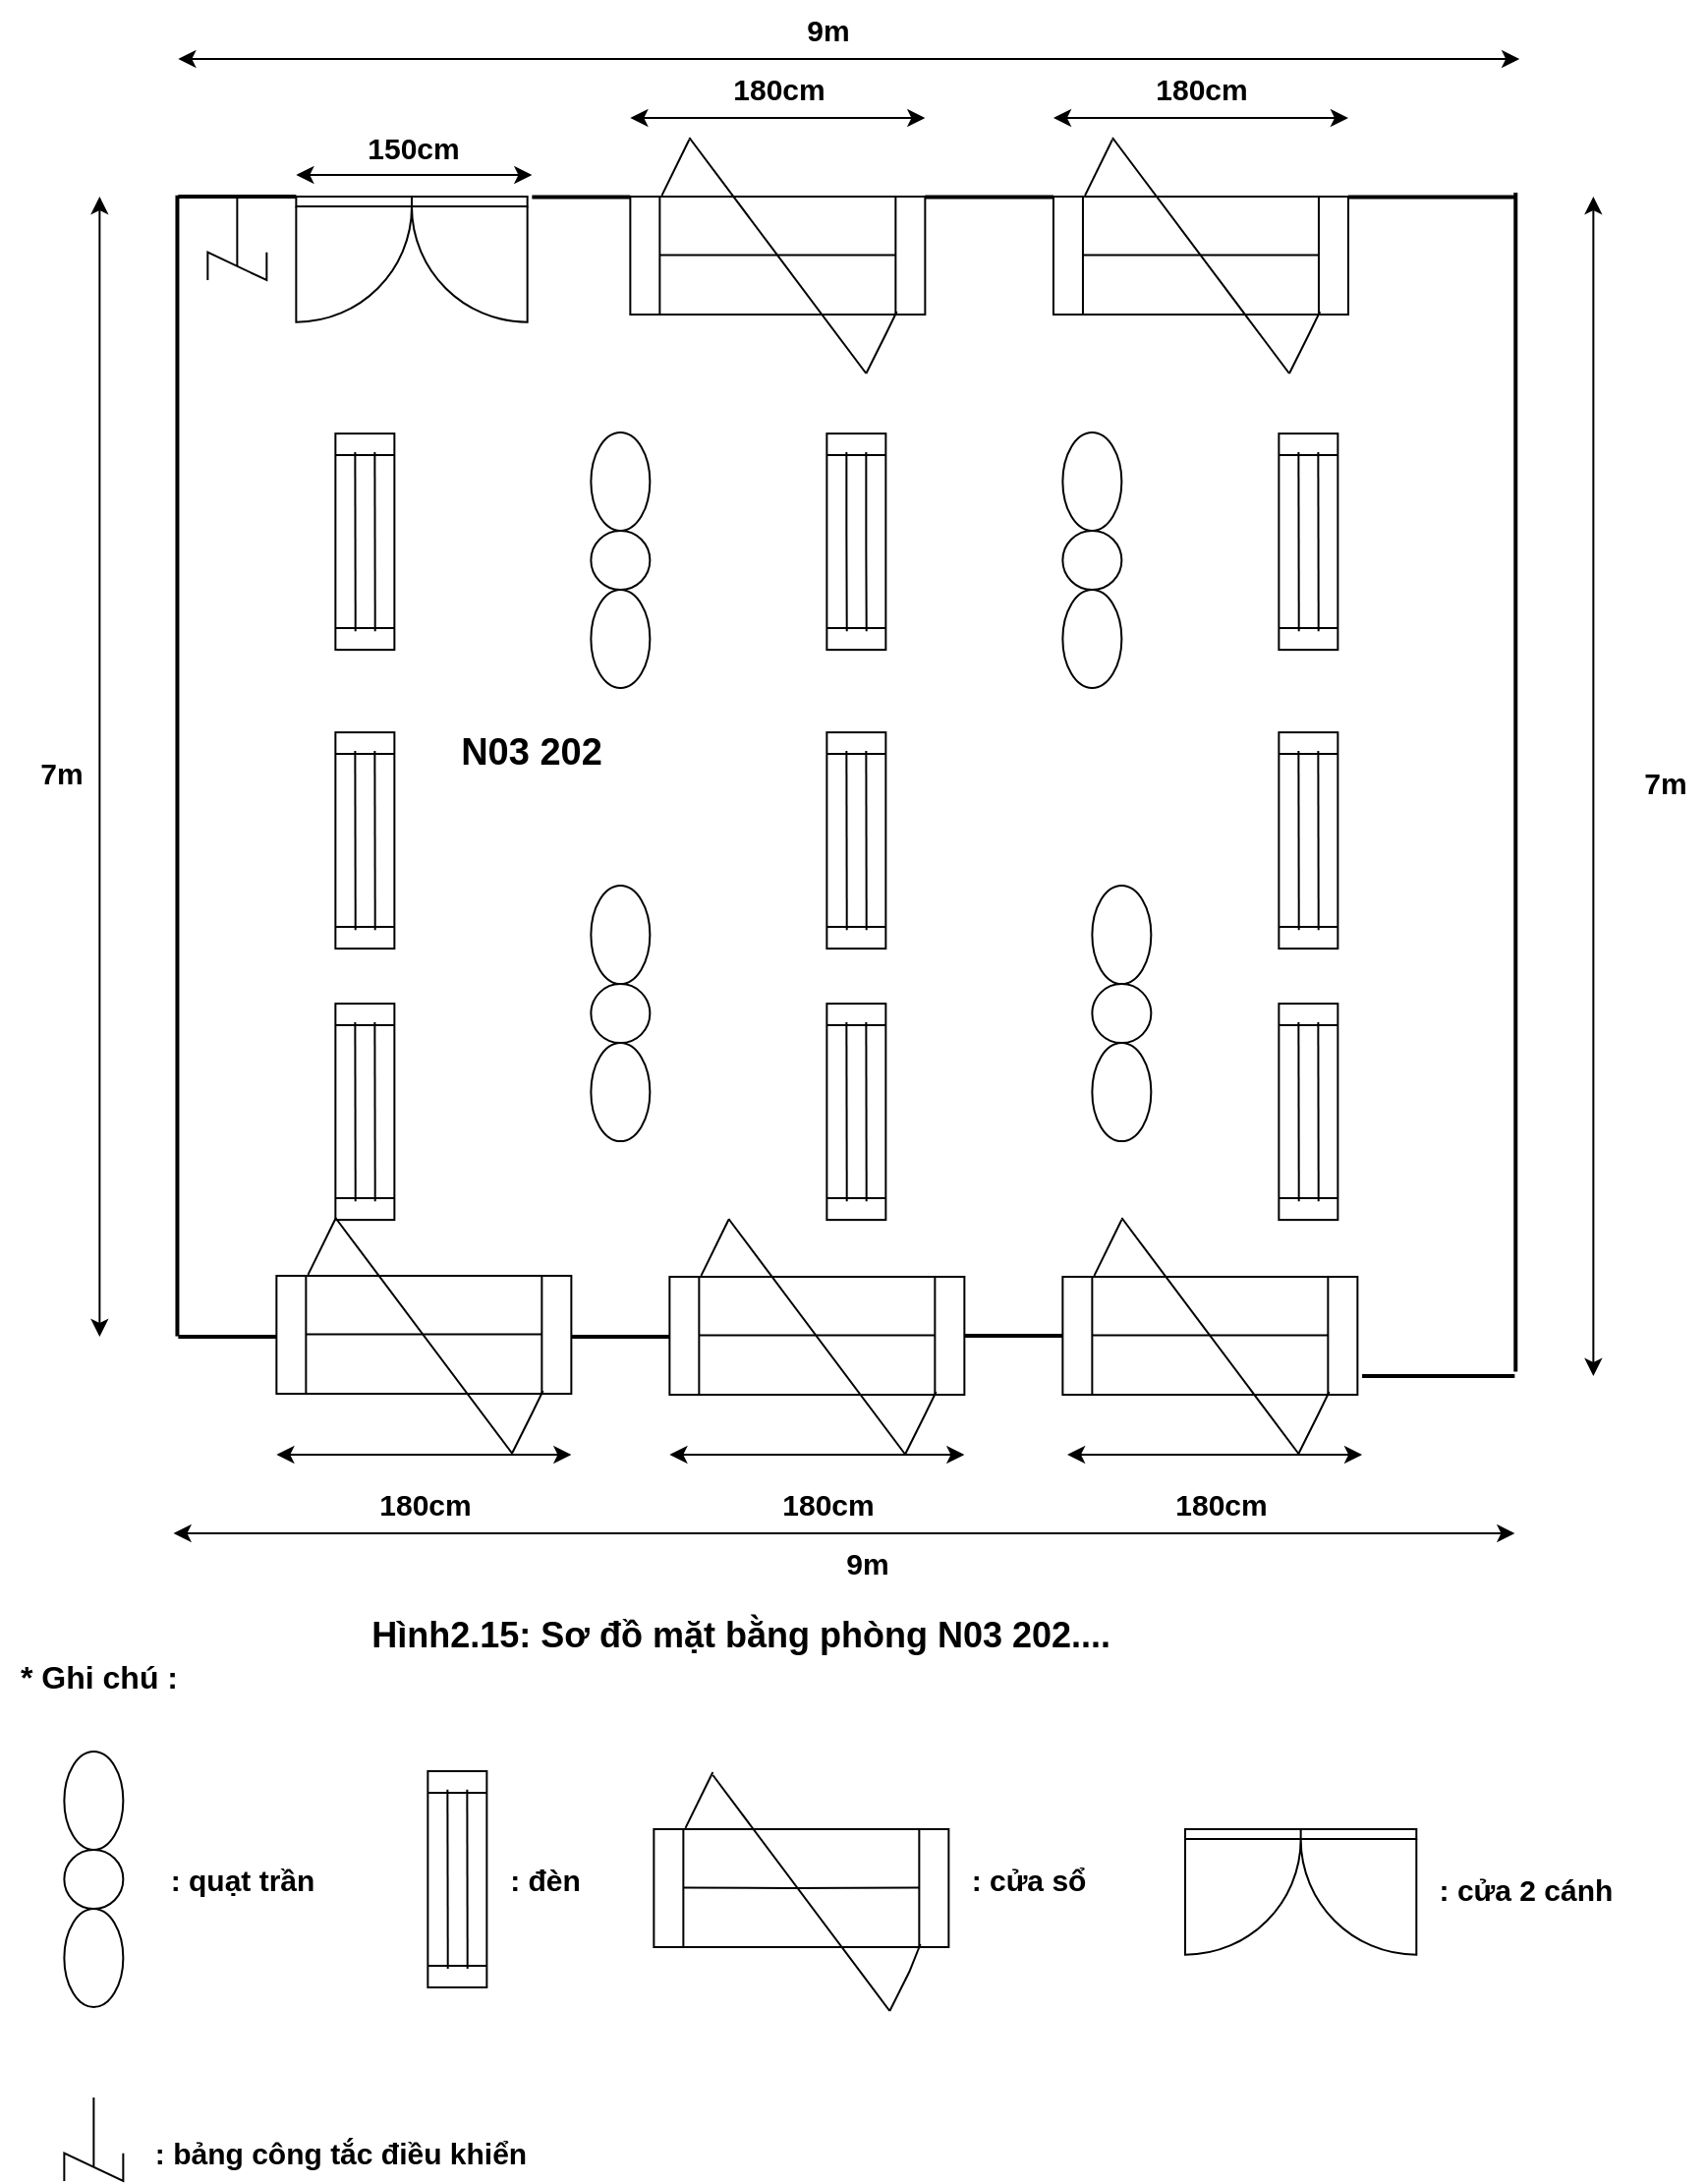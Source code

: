 <mxfile version="26.1.1" pages="2">
  <diagram name="Trang-1" id="iNuTgDqB5YGGc_dW255r">
    <mxGraphModel dx="1182" dy="624" grid="1" gridSize="11" guides="1" tooltips="1" connect="1" arrows="1" fold="1" page="1" pageScale="1" pageWidth="1654" pageHeight="1169" math="0" shadow="0">
      <root>
        <mxCell id="0" />
        <mxCell id="1" parent="0" />
        <mxCell id="Lc2VKI5pzuuBeO4M9qtB-26" value="" style="shape=process;whiteSpace=wrap;html=1;backgroundOutline=1;fillColor=none;verticalAlign=top;align=right;rotation=90;" parent="1" vertex="1">
          <mxGeometry x="143.68" y="293.56" width="110" height="30" as="geometry" />
        </mxCell>
        <mxCell id="Lc2VKI5pzuuBeO4M9qtB-30" value="" style="verticalLabelPosition=bottom;html=1;verticalAlign=top;align=center;shape=mxgraph.floorplan.doorDouble;aspect=fixed;" parent="1" vertex="1">
          <mxGeometry x="163.68" y="133" width="117.65" height="62.5" as="geometry" />
        </mxCell>
        <mxCell id="Lc2VKI5pzuuBeO4M9qtB-32" value="" style="line;strokeWidth=2;html=1;" parent="1" vertex="1">
          <mxGeometry x="283.68" y="123.25" width="50" height="20" as="geometry" />
        </mxCell>
        <mxCell id="Lc2VKI5pzuuBeO4M9qtB-33" value="" style="line;strokeWidth=2;html=1;" parent="1" vertex="1">
          <mxGeometry x="483.68" y="123.25" width="65.3" height="20" as="geometry" />
        </mxCell>
        <mxCell id="Lc2VKI5pzuuBeO4M9qtB-36" value="" style="line;strokeWidth=2;html=1;" parent="1" vertex="1">
          <mxGeometry x="698.98" y="123.25" width="84.7" height="20" as="geometry" />
        </mxCell>
        <mxCell id="Lc2VKI5pzuuBeO4M9qtB-44" value="" style="line;strokeWidth=2;html=1;rotation=90;" parent="1" vertex="1">
          <mxGeometry x="484.25" y="420.86" width="599.77" height="20" as="geometry" />
        </mxCell>
        <mxCell id="Lc2VKI5pzuuBeO4M9qtB-48" value="" style="ellipse;whiteSpace=wrap;html=1;aspect=fixed;fillColor=none;labelBackgroundColor=none;" parent="1" vertex="1">
          <mxGeometry x="313.68" y="303" width="30" height="30" as="geometry" />
        </mxCell>
        <mxCell id="Lc2VKI5pzuuBeO4M9qtB-50" value="" style="ellipse;whiteSpace=wrap;html=1;fillColor=none;labelBackgroundColor=none;" parent="1" vertex="1">
          <mxGeometry x="313.68" y="333" width="30" height="50" as="geometry" />
        </mxCell>
        <mxCell id="Lc2VKI5pzuuBeO4M9qtB-60" value="" style="endArrow=none;html=1;rounded=0;" parent="1" edge="1">
          <mxGeometry width="50" height="50" relative="1" as="geometry">
            <mxPoint x="193.68" y="263" as="sourcePoint" />
            <mxPoint x="193.86" y="354.13" as="targetPoint" />
          </mxGeometry>
        </mxCell>
        <mxCell id="Lc2VKI5pzuuBeO4M9qtB-67" value="" style="ellipse;whiteSpace=wrap;html=1;fillColor=none;labelBackgroundColor=none;" parent="1" vertex="1">
          <mxGeometry x="313.68" y="253" width="30" height="50" as="geometry" />
        </mxCell>
        <mxCell id="Lc2VKI5pzuuBeO4M9qtB-69" value="" style="line;strokeWidth=2;html=1;" parent="1" vertex="1">
          <mxGeometry x="103.68" y="123" width="60" height="20" as="geometry" />
        </mxCell>
        <mxCell id="Lc2VKI5pzuuBeO4M9qtB-71" value="" style="line;strokeWidth=2;html=1;rotation=90;" parent="1" vertex="1">
          <mxGeometry x="-187" y="412.55" width="580.45" height="20" as="geometry" />
        </mxCell>
        <mxCell id="Lc2VKI5pzuuBeO4M9qtB-74" value="" style="endArrow=none;html=1;rounded=0;" parent="1" edge="1">
          <mxGeometry width="50" height="50" relative="1" as="geometry">
            <mxPoint x="203.68" y="263" as="sourcePoint" />
            <mxPoint x="203.86" y="354.13" as="targetPoint" />
          </mxGeometry>
        </mxCell>
        <mxCell id="Lc2VKI5pzuuBeO4M9qtB-76" value="" style="shape=process;whiteSpace=wrap;html=1;backgroundOutline=1;fillColor=none;verticalAlign=top;align=right;rotation=90;" parent="1" vertex="1">
          <mxGeometry x="143.68" y="445.56" width="110" height="30" as="geometry" />
        </mxCell>
        <mxCell id="Lc2VKI5pzuuBeO4M9qtB-77" value="" style="endArrow=none;html=1;rounded=0;" parent="1" edge="1">
          <mxGeometry width="50" height="50" relative="1" as="geometry">
            <mxPoint x="193.68" y="415" as="sourcePoint" />
            <mxPoint x="193.86" y="506.13" as="targetPoint" />
          </mxGeometry>
        </mxCell>
        <mxCell id="Lc2VKI5pzuuBeO4M9qtB-78" value="" style="endArrow=none;html=1;rounded=0;" parent="1" edge="1">
          <mxGeometry width="50" height="50" relative="1" as="geometry">
            <mxPoint x="203.68" y="415" as="sourcePoint" />
            <mxPoint x="203.86" y="506.13" as="targetPoint" />
          </mxGeometry>
        </mxCell>
        <mxCell id="Lc2VKI5pzuuBeO4M9qtB-79" value="" style="shape=process;whiteSpace=wrap;html=1;backgroundOutline=1;fillColor=none;verticalAlign=top;align=right;rotation=90;" parent="1" vertex="1">
          <mxGeometry x="143.68" y="583.56" width="110" height="30" as="geometry" />
        </mxCell>
        <mxCell id="Lc2VKI5pzuuBeO4M9qtB-80" value="" style="endArrow=none;html=1;rounded=0;" parent="1" edge="1">
          <mxGeometry width="50" height="50" relative="1" as="geometry">
            <mxPoint x="193.68" y="553" as="sourcePoint" />
            <mxPoint x="193.86" y="644.13" as="targetPoint" />
          </mxGeometry>
        </mxCell>
        <mxCell id="Lc2VKI5pzuuBeO4M9qtB-81" value="" style="endArrow=none;html=1;rounded=0;" parent="1" edge="1">
          <mxGeometry width="50" height="50" relative="1" as="geometry">
            <mxPoint x="203.68" y="553" as="sourcePoint" />
            <mxPoint x="203.86" y="644.13" as="targetPoint" />
          </mxGeometry>
        </mxCell>
        <mxCell id="Lc2VKI5pzuuBeO4M9qtB-91" value="" style="shape=process;whiteSpace=wrap;html=1;backgroundOutline=1;fillColor=none;verticalAlign=top;align=right;rotation=90;" parent="1" vertex="1">
          <mxGeometry x="393.68" y="293.56" width="110" height="30" as="geometry" />
        </mxCell>
        <mxCell id="Lc2VKI5pzuuBeO4M9qtB-92" value="" style="endArrow=none;html=1;rounded=0;" parent="1" edge="1">
          <mxGeometry width="50" height="50" relative="1" as="geometry">
            <mxPoint x="443.68" y="263" as="sourcePoint" />
            <mxPoint x="443.86" y="354.13" as="targetPoint" />
            <Array as="points">
              <mxPoint x="443.68" y="303" />
            </Array>
          </mxGeometry>
        </mxCell>
        <mxCell id="Lc2VKI5pzuuBeO4M9qtB-93" value="" style="endArrow=none;html=1;rounded=0;" parent="1" edge="1">
          <mxGeometry width="50" height="50" relative="1" as="geometry">
            <mxPoint x="453.68" y="263" as="sourcePoint" />
            <mxPoint x="453.86" y="354.13" as="targetPoint" />
            <Array as="points">
              <mxPoint x="453.68" y="313" />
            </Array>
          </mxGeometry>
        </mxCell>
        <mxCell id="Lc2VKI5pzuuBeO4M9qtB-94" value="" style="shape=process;whiteSpace=wrap;html=1;backgroundOutline=1;fillColor=none;verticalAlign=top;align=right;rotation=90;" parent="1" vertex="1">
          <mxGeometry x="393.68" y="445.56" width="110" height="30" as="geometry" />
        </mxCell>
        <mxCell id="Lc2VKI5pzuuBeO4M9qtB-95" value="" style="endArrow=none;html=1;rounded=0;" parent="1" edge="1">
          <mxGeometry width="50" height="50" relative="1" as="geometry">
            <mxPoint x="443.68" y="415" as="sourcePoint" />
            <mxPoint x="443.86" y="506.13" as="targetPoint" />
          </mxGeometry>
        </mxCell>
        <mxCell id="Lc2VKI5pzuuBeO4M9qtB-96" value="" style="endArrow=none;html=1;rounded=0;" parent="1" edge="1">
          <mxGeometry width="50" height="50" relative="1" as="geometry">
            <mxPoint x="453.68" y="415" as="sourcePoint" />
            <mxPoint x="453.86" y="506.13" as="targetPoint" />
          </mxGeometry>
        </mxCell>
        <mxCell id="Lc2VKI5pzuuBeO4M9qtB-97" value="" style="shape=process;whiteSpace=wrap;html=1;backgroundOutline=1;fillColor=none;verticalAlign=top;align=right;rotation=90;" parent="1" vertex="1">
          <mxGeometry x="393.68" y="583.56" width="110" height="30" as="geometry" />
        </mxCell>
        <mxCell id="Lc2VKI5pzuuBeO4M9qtB-98" value="" style="endArrow=none;html=1;rounded=0;" parent="1" edge="1">
          <mxGeometry width="50" height="50" relative="1" as="geometry">
            <mxPoint x="443.68" y="553" as="sourcePoint" />
            <mxPoint x="443.86" y="644.13" as="targetPoint" />
          </mxGeometry>
        </mxCell>
        <mxCell id="Lc2VKI5pzuuBeO4M9qtB-99" value="" style="endArrow=none;html=1;rounded=0;" parent="1" edge="1">
          <mxGeometry width="50" height="50" relative="1" as="geometry">
            <mxPoint x="453.68" y="553" as="sourcePoint" />
            <mxPoint x="453.86" y="644.13" as="targetPoint" />
          </mxGeometry>
        </mxCell>
        <mxCell id="Lc2VKI5pzuuBeO4M9qtB-100" value="" style="shape=process;whiteSpace=wrap;html=1;backgroundOutline=1;fillColor=none;verticalAlign=top;align=right;rotation=90;" parent="1" vertex="1">
          <mxGeometry x="623.68" y="293.56" width="110" height="30" as="geometry" />
        </mxCell>
        <mxCell id="Lc2VKI5pzuuBeO4M9qtB-101" value="" style="endArrow=none;html=1;rounded=0;" parent="1" edge="1">
          <mxGeometry width="50" height="50" relative="1" as="geometry">
            <mxPoint x="673.68" y="263" as="sourcePoint" />
            <mxPoint x="673.86" y="354.13" as="targetPoint" />
          </mxGeometry>
        </mxCell>
        <mxCell id="Lc2VKI5pzuuBeO4M9qtB-102" value="" style="endArrow=none;html=1;rounded=0;" parent="1" edge="1">
          <mxGeometry width="50" height="50" relative="1" as="geometry">
            <mxPoint x="683.68" y="263" as="sourcePoint" />
            <mxPoint x="683.86" y="354.13" as="targetPoint" />
          </mxGeometry>
        </mxCell>
        <mxCell id="Lc2VKI5pzuuBeO4M9qtB-103" value="" style="shape=process;whiteSpace=wrap;html=1;backgroundOutline=1;fillColor=none;verticalAlign=top;align=right;rotation=90;" parent="1" vertex="1">
          <mxGeometry x="623.68" y="445.56" width="110" height="30" as="geometry" />
        </mxCell>
        <mxCell id="Lc2VKI5pzuuBeO4M9qtB-104" value="" style="endArrow=none;html=1;rounded=0;" parent="1" edge="1">
          <mxGeometry width="50" height="50" relative="1" as="geometry">
            <mxPoint x="673.68" y="415" as="sourcePoint" />
            <mxPoint x="673.86" y="506.13" as="targetPoint" />
          </mxGeometry>
        </mxCell>
        <mxCell id="Lc2VKI5pzuuBeO4M9qtB-105" value="" style="endArrow=none;html=1;rounded=0;" parent="1" edge="1">
          <mxGeometry width="50" height="50" relative="1" as="geometry">
            <mxPoint x="683.68" y="415" as="sourcePoint" />
            <mxPoint x="683.86" y="506.13" as="targetPoint" />
          </mxGeometry>
        </mxCell>
        <mxCell id="Lc2VKI5pzuuBeO4M9qtB-106" value="" style="shape=process;whiteSpace=wrap;html=1;backgroundOutline=1;fillColor=none;verticalAlign=top;align=right;rotation=90;" parent="1" vertex="1">
          <mxGeometry x="623.68" y="583.56" width="110" height="30" as="geometry" />
        </mxCell>
        <mxCell id="Lc2VKI5pzuuBeO4M9qtB-107" value="" style="endArrow=none;html=1;rounded=0;" parent="1" edge="1">
          <mxGeometry width="50" height="50" relative="1" as="geometry">
            <mxPoint x="673.68" y="553" as="sourcePoint" />
            <mxPoint x="673.86" y="644.13" as="targetPoint" />
          </mxGeometry>
        </mxCell>
        <mxCell id="Lc2VKI5pzuuBeO4M9qtB-108" value="" style="endArrow=none;html=1;rounded=0;" parent="1" edge="1">
          <mxGeometry width="50" height="50" relative="1" as="geometry">
            <mxPoint x="683.68" y="553" as="sourcePoint" />
            <mxPoint x="683.86" y="644.13" as="targetPoint" />
          </mxGeometry>
        </mxCell>
        <mxCell id="Lc2VKI5pzuuBeO4M9qtB-109" value="" style="ellipse;whiteSpace=wrap;html=1;aspect=fixed;fillColor=none;labelBackgroundColor=none;" parent="1" vertex="1">
          <mxGeometry x="313.68" y="533.56" width="30" height="30" as="geometry" />
        </mxCell>
        <mxCell id="Lc2VKI5pzuuBeO4M9qtB-110" value="" style="ellipse;whiteSpace=wrap;html=1;fillColor=none;labelBackgroundColor=none;" parent="1" vertex="1">
          <mxGeometry x="313.68" y="563.56" width="30" height="50" as="geometry" />
        </mxCell>
        <mxCell id="Lc2VKI5pzuuBeO4M9qtB-111" value="" style="ellipse;whiteSpace=wrap;html=1;fillColor=none;labelBackgroundColor=none;" parent="1" vertex="1">
          <mxGeometry x="313.68" y="483.56" width="30" height="50" as="geometry" />
        </mxCell>
        <mxCell id="Lc2VKI5pzuuBeO4M9qtB-112" value="" style="ellipse;whiteSpace=wrap;html=1;aspect=fixed;fillColor=none;labelBackgroundColor=none;" parent="1" vertex="1">
          <mxGeometry x="553.68" y="303" width="30" height="30" as="geometry" />
        </mxCell>
        <mxCell id="Lc2VKI5pzuuBeO4M9qtB-113" value="" style="ellipse;whiteSpace=wrap;html=1;fillColor=none;labelBackgroundColor=none;" parent="1" vertex="1">
          <mxGeometry x="553.68" y="333" width="30" height="50" as="geometry" />
        </mxCell>
        <mxCell id="Lc2VKI5pzuuBeO4M9qtB-114" value="" style="ellipse;whiteSpace=wrap;html=1;fillColor=none;labelBackgroundColor=none;" parent="1" vertex="1">
          <mxGeometry x="553.68" y="253" width="30" height="50" as="geometry" />
        </mxCell>
        <mxCell id="Lc2VKI5pzuuBeO4M9qtB-115" value="" style="ellipse;whiteSpace=wrap;html=1;aspect=fixed;fillColor=none;labelBackgroundColor=none;" parent="1" vertex="1">
          <mxGeometry x="568.68" y="533.56" width="30" height="30" as="geometry" />
        </mxCell>
        <mxCell id="Lc2VKI5pzuuBeO4M9qtB-116" value="" style="ellipse;whiteSpace=wrap;html=1;fillColor=none;labelBackgroundColor=none;" parent="1" vertex="1">
          <mxGeometry x="568.68" y="563.56" width="30" height="50" as="geometry" />
        </mxCell>
        <mxCell id="Lc2VKI5pzuuBeO4M9qtB-117" value="" style="ellipse;whiteSpace=wrap;html=1;fillColor=none;labelBackgroundColor=none;" parent="1" vertex="1">
          <mxGeometry x="568.68" y="483.56" width="30" height="50" as="geometry" />
        </mxCell>
        <mxCell id="Lc2VKI5pzuuBeO4M9qtB-121" value="" style="line;strokeWidth=2;html=1;" parent="1" vertex="1">
          <mxGeometry x="706.03" y="723" width="77.65" height="20" as="geometry" />
        </mxCell>
        <mxCell id="Lc2VKI5pzuuBeO4M9qtB-125" value="" style="shape=mxgraph.pid.agitators.agitator,_stirrer;html=1;pointerEvents=1;align=center;verticalLabelPosition=bottom;verticalAlign=top;dashed=0;rotation=0;" parent="1" vertex="1">
          <mxGeometry x="118.68" y="133" width="30" height="42.5" as="geometry" />
        </mxCell>
        <mxCell id="q1vCyBdFo2SXuo92vj-O-9" value="" style="shape=process;whiteSpace=wrap;html=1;backgroundOutline=1;fillColor=none;" vertex="1" parent="1">
          <mxGeometry x="333.68" y="133" width="150" height="60" as="geometry" />
        </mxCell>
        <mxCell id="q1vCyBdFo2SXuo92vj-O-10" value="" style="endArrow=none;html=1;rounded=0;" edge="1" parent="1">
          <mxGeometry width="50" height="50" relative="1" as="geometry">
            <mxPoint x="468.68" y="162.71" as="sourcePoint" />
            <mxPoint x="348.68" y="162.71" as="targetPoint" />
          </mxGeometry>
        </mxCell>
        <mxCell id="q1vCyBdFo2SXuo92vj-O-11" value="" style="endArrow=none;html=1;rounded=0;entryX=0.904;entryY=0.975;entryDx=0;entryDy=0;entryPerimeter=0;" edge="1" parent="1" target="q1vCyBdFo2SXuo92vj-O-9">
          <mxGeometry width="50" height="50" relative="1" as="geometry">
            <mxPoint x="453.68" y="223" as="sourcePoint" />
            <mxPoint x="473.68" y="213" as="targetPoint" />
            <Array as="points">
              <mxPoint x="463.68" y="203" />
            </Array>
          </mxGeometry>
        </mxCell>
        <mxCell id="q1vCyBdFo2SXuo92vj-O-12" value="" style="endArrow=none;html=1;rounded=0;exitX=0.107;exitY=-0.009;exitDx=0;exitDy=0;exitPerimeter=0;" edge="1" parent="1" source="q1vCyBdFo2SXuo92vj-O-9">
          <mxGeometry width="50" height="50" relative="1" as="geometry">
            <mxPoint x="353.68" y="124" as="sourcePoint" />
            <mxPoint x="363.68" y="104" as="targetPoint" />
            <Array as="points">
              <mxPoint x="363.68" y="104" />
            </Array>
          </mxGeometry>
        </mxCell>
        <mxCell id="q1vCyBdFo2SXuo92vj-O-13" value="" style="endArrow=none;html=1;rounded=0;" edge="1" parent="1">
          <mxGeometry width="50" height="50" relative="1" as="geometry">
            <mxPoint x="363.68" y="103" as="sourcePoint" />
            <mxPoint x="453.68" y="223" as="targetPoint" />
          </mxGeometry>
        </mxCell>
        <mxCell id="q1vCyBdFo2SXuo92vj-O-14" value="" style="shape=process;whiteSpace=wrap;html=1;backgroundOutline=1;fillColor=none;" vertex="1" parent="1">
          <mxGeometry x="548.98" y="133" width="150" height="60" as="geometry" />
        </mxCell>
        <mxCell id="q1vCyBdFo2SXuo92vj-O-15" value="" style="endArrow=none;html=1;rounded=0;" edge="1" parent="1">
          <mxGeometry width="50" height="50" relative="1" as="geometry">
            <mxPoint x="683.98" y="162.71" as="sourcePoint" />
            <mxPoint x="563.98" y="162.71" as="targetPoint" />
          </mxGeometry>
        </mxCell>
        <mxCell id="q1vCyBdFo2SXuo92vj-O-16" value="" style="endArrow=none;html=1;rounded=0;entryX=0.904;entryY=0.975;entryDx=0;entryDy=0;entryPerimeter=0;" edge="1" parent="1" target="q1vCyBdFo2SXuo92vj-O-14">
          <mxGeometry width="50" height="50" relative="1" as="geometry">
            <mxPoint x="668.98" y="223" as="sourcePoint" />
            <mxPoint x="688.98" y="213" as="targetPoint" />
            <Array as="points">
              <mxPoint x="678.98" y="203" />
            </Array>
          </mxGeometry>
        </mxCell>
        <mxCell id="q1vCyBdFo2SXuo92vj-O-17" value="" style="endArrow=none;html=1;rounded=0;exitX=0.107;exitY=-0.009;exitDx=0;exitDy=0;exitPerimeter=0;" edge="1" parent="1" source="q1vCyBdFo2SXuo92vj-O-14">
          <mxGeometry width="50" height="50" relative="1" as="geometry">
            <mxPoint x="568.98" y="124" as="sourcePoint" />
            <mxPoint x="578.98" y="104" as="targetPoint" />
            <Array as="points">
              <mxPoint x="578.98" y="104" />
            </Array>
          </mxGeometry>
        </mxCell>
        <mxCell id="q1vCyBdFo2SXuo92vj-O-18" value="" style="endArrow=none;html=1;rounded=0;" edge="1" parent="1">
          <mxGeometry width="50" height="50" relative="1" as="geometry">
            <mxPoint x="578.98" y="103" as="sourcePoint" />
            <mxPoint x="668.98" y="223" as="targetPoint" />
          </mxGeometry>
        </mxCell>
        <mxCell id="q1vCyBdFo2SXuo92vj-O-19" value="" style="shape=process;whiteSpace=wrap;html=1;backgroundOutline=1;fillColor=none;" vertex="1" parent="1">
          <mxGeometry x="553.68" y="682.5" width="150" height="60" as="geometry" />
        </mxCell>
        <mxCell id="q1vCyBdFo2SXuo92vj-O-20" value="" style="endArrow=none;html=1;rounded=0;" edge="1" parent="1">
          <mxGeometry width="50" height="50" relative="1" as="geometry">
            <mxPoint x="688.68" y="712.21" as="sourcePoint" />
            <mxPoint x="568.68" y="712.21" as="targetPoint" />
          </mxGeometry>
        </mxCell>
        <mxCell id="q1vCyBdFo2SXuo92vj-O-21" value="" style="endArrow=none;html=1;rounded=0;entryX=0.904;entryY=0.975;entryDx=0;entryDy=0;entryPerimeter=0;" edge="1" parent="1" target="q1vCyBdFo2SXuo92vj-O-19">
          <mxGeometry width="50" height="50" relative="1" as="geometry">
            <mxPoint x="673.68" y="772.5" as="sourcePoint" />
            <mxPoint x="693.68" y="762.5" as="targetPoint" />
            <Array as="points">
              <mxPoint x="683.68" y="752.5" />
            </Array>
          </mxGeometry>
        </mxCell>
        <mxCell id="q1vCyBdFo2SXuo92vj-O-22" value="" style="endArrow=none;html=1;rounded=0;exitX=0.107;exitY=-0.009;exitDx=0;exitDy=0;exitPerimeter=0;" edge="1" parent="1" source="q1vCyBdFo2SXuo92vj-O-19">
          <mxGeometry width="50" height="50" relative="1" as="geometry">
            <mxPoint x="573.68" y="673.5" as="sourcePoint" />
            <mxPoint x="583.68" y="653.5" as="targetPoint" />
            <Array as="points">
              <mxPoint x="583.68" y="653.5" />
            </Array>
          </mxGeometry>
        </mxCell>
        <mxCell id="q1vCyBdFo2SXuo92vj-O-23" value="" style="endArrow=none;html=1;rounded=0;" edge="1" parent="1">
          <mxGeometry width="50" height="50" relative="1" as="geometry">
            <mxPoint x="583.68" y="652.5" as="sourcePoint" />
            <mxPoint x="673.68" y="772.5" as="targetPoint" />
          </mxGeometry>
        </mxCell>
        <mxCell id="q1vCyBdFo2SXuo92vj-O-24" value="" style="shape=process;whiteSpace=wrap;html=1;backgroundOutline=1;fillColor=none;" vertex="1" parent="1">
          <mxGeometry x="353.68" y="682.5" width="150" height="60" as="geometry" />
        </mxCell>
        <mxCell id="q1vCyBdFo2SXuo92vj-O-25" value="" style="endArrow=none;html=1;rounded=0;" edge="1" parent="1">
          <mxGeometry width="50" height="50" relative="1" as="geometry">
            <mxPoint x="488.68" y="712.21" as="sourcePoint" />
            <mxPoint x="368.68" y="712.21" as="targetPoint" />
          </mxGeometry>
        </mxCell>
        <mxCell id="q1vCyBdFo2SXuo92vj-O-26" value="" style="endArrow=none;html=1;rounded=0;entryX=0.904;entryY=0.975;entryDx=0;entryDy=0;entryPerimeter=0;" edge="1" parent="1" target="q1vCyBdFo2SXuo92vj-O-24">
          <mxGeometry width="50" height="50" relative="1" as="geometry">
            <mxPoint x="473.68" y="772.5" as="sourcePoint" />
            <mxPoint x="493.68" y="762.5" as="targetPoint" />
            <Array as="points">
              <mxPoint x="483.68" y="752.5" />
            </Array>
          </mxGeometry>
        </mxCell>
        <mxCell id="q1vCyBdFo2SXuo92vj-O-27" value="" style="endArrow=none;html=1;rounded=0;exitX=0.107;exitY=-0.009;exitDx=0;exitDy=0;exitPerimeter=0;" edge="1" parent="1" source="q1vCyBdFo2SXuo92vj-O-24">
          <mxGeometry width="50" height="50" relative="1" as="geometry">
            <mxPoint x="373.68" y="673.5" as="sourcePoint" />
            <mxPoint x="383.68" y="653.5" as="targetPoint" />
            <Array as="points">
              <mxPoint x="383.68" y="653.5" />
            </Array>
          </mxGeometry>
        </mxCell>
        <mxCell id="q1vCyBdFo2SXuo92vj-O-28" value="" style="endArrow=none;html=1;rounded=0;" edge="1" parent="1">
          <mxGeometry width="50" height="50" relative="1" as="geometry">
            <mxPoint x="383.68" y="653" as="sourcePoint" />
            <mxPoint x="473.68" y="773" as="targetPoint" />
          </mxGeometry>
        </mxCell>
        <mxCell id="q1vCyBdFo2SXuo92vj-O-29" value="" style="shape=process;whiteSpace=wrap;html=1;backgroundOutline=1;fillColor=none;" vertex="1" parent="1">
          <mxGeometry x="153.68" y="682" width="150" height="60" as="geometry" />
        </mxCell>
        <mxCell id="q1vCyBdFo2SXuo92vj-O-30" value="" style="endArrow=none;html=1;rounded=0;" edge="1" parent="1">
          <mxGeometry width="50" height="50" relative="1" as="geometry">
            <mxPoint x="288.68" y="711.71" as="sourcePoint" />
            <mxPoint x="168.68" y="711.71" as="targetPoint" />
          </mxGeometry>
        </mxCell>
        <mxCell id="q1vCyBdFo2SXuo92vj-O-31" value="" style="endArrow=none;html=1;rounded=0;entryX=0.904;entryY=0.975;entryDx=0;entryDy=0;entryPerimeter=0;" edge="1" parent="1" target="q1vCyBdFo2SXuo92vj-O-29">
          <mxGeometry width="50" height="50" relative="1" as="geometry">
            <mxPoint x="273.68" y="772" as="sourcePoint" />
            <mxPoint x="293.68" y="762" as="targetPoint" />
            <Array as="points">
              <mxPoint x="283.68" y="752" />
            </Array>
          </mxGeometry>
        </mxCell>
        <mxCell id="q1vCyBdFo2SXuo92vj-O-32" value="" style="endArrow=none;html=1;rounded=0;exitX=0.107;exitY=-0.009;exitDx=0;exitDy=0;exitPerimeter=0;" edge="1" parent="1" source="q1vCyBdFo2SXuo92vj-O-29">
          <mxGeometry width="50" height="50" relative="1" as="geometry">
            <mxPoint x="173.68" y="673" as="sourcePoint" />
            <mxPoint x="183.68" y="653" as="targetPoint" />
            <Array as="points">
              <mxPoint x="183.68" y="653" />
            </Array>
          </mxGeometry>
        </mxCell>
        <mxCell id="q1vCyBdFo2SXuo92vj-O-33" value="" style="endArrow=none;html=1;rounded=0;" edge="1" parent="1">
          <mxGeometry width="50" height="50" relative="1" as="geometry">
            <mxPoint x="183.68" y="652.5" as="sourcePoint" />
            <mxPoint x="273.68" y="772.5" as="targetPoint" />
          </mxGeometry>
        </mxCell>
        <mxCell id="q1vCyBdFo2SXuo92vj-O-34" value="" style="line;strokeWidth=2;html=1;" vertex="1" parent="1">
          <mxGeometry x="503.68" y="702.5" width="50" height="20" as="geometry" />
        </mxCell>
        <mxCell id="q1vCyBdFo2SXuo92vj-O-35" value="" style="line;strokeWidth=2;html=1;" vertex="1" parent="1">
          <mxGeometry x="303.68" y="703" width="50" height="20" as="geometry" />
        </mxCell>
        <mxCell id="q1vCyBdFo2SXuo92vj-O-36" value="" style="line;strokeWidth=2;html=1;" vertex="1" parent="1">
          <mxGeometry x="103.68" y="703" width="50" height="20" as="geometry" />
        </mxCell>
        <mxCell id="q1vCyBdFo2SXuo92vj-O-37" value="" style="endArrow=classic;startArrow=classic;html=1;rounded=0;" edge="1" parent="1">
          <mxGeometry width="50" height="50" relative="1" as="geometry">
            <mxPoint x="63.68" y="713" as="sourcePoint" />
            <mxPoint x="63.68" y="133" as="targetPoint" />
          </mxGeometry>
        </mxCell>
        <mxCell id="q1vCyBdFo2SXuo92vj-O-39" value="7m" style="text;html=1;align=center;verticalAlign=middle;resizable=0;points=[];autosize=1;strokeColor=none;fillColor=none;strokeWidth=1;rounded=0;fontStyle=1;fontSize=15;" vertex="1" parent="1">
          <mxGeometry x="23.68" y="410.86" width="40" height="30" as="geometry" />
        </mxCell>
        <mxCell id="q1vCyBdFo2SXuo92vj-O-42" value="" style="endArrow=classic;startArrow=classic;html=1;rounded=0;" edge="1" parent="1">
          <mxGeometry width="50" height="50" relative="1" as="geometry">
            <mxPoint x="103.68" y="63" as="sourcePoint" />
            <mxPoint x="786.08" y="63" as="targetPoint" />
          </mxGeometry>
        </mxCell>
        <mxCell id="q1vCyBdFo2SXuo92vj-O-43" value="9m" style="text;html=1;align=center;verticalAlign=middle;resizable=0;points=[];autosize=1;strokeColor=none;fillColor=none;strokeWidth=1;rounded=0;fontStyle=1;fontSize=15;" vertex="1" parent="1">
          <mxGeometry x="413.68" y="33" width="40" height="30" as="geometry" />
        </mxCell>
        <mxCell id="q1vCyBdFo2SXuo92vj-O-44" value="" style="endArrow=classic;startArrow=classic;html=1;rounded=0;" edge="1" parent="1">
          <mxGeometry width="50" height="50" relative="1" as="geometry">
            <mxPoint x="823.68" y="733" as="sourcePoint" />
            <mxPoint x="823.68" y="133" as="targetPoint" />
          </mxGeometry>
        </mxCell>
        <mxCell id="q1vCyBdFo2SXuo92vj-O-45" value="7m" style="text;html=1;align=center;verticalAlign=middle;resizable=0;points=[];autosize=1;strokeColor=none;fillColor=none;strokeWidth=1;rounded=0;fontStyle=1;fontSize=15;" vertex="1" parent="1">
          <mxGeometry x="840" y="415.86" width="40" height="30" as="geometry" />
        </mxCell>
        <mxCell id="q1vCyBdFo2SXuo92vj-O-46" value="" style="endArrow=classic;startArrow=classic;html=1;rounded=0;" edge="1" parent="1">
          <mxGeometry width="50" height="50" relative="1" as="geometry">
            <mxPoint x="101.28" y="813" as="sourcePoint" />
            <mxPoint x="783.68" y="813" as="targetPoint" />
          </mxGeometry>
        </mxCell>
        <mxCell id="q1vCyBdFo2SXuo92vj-O-47" value="9m" style="text;html=1;align=center;verticalAlign=middle;resizable=0;points=[];autosize=1;strokeColor=none;fillColor=none;strokeWidth=1;rounded=0;fontStyle=1;fontSize=15;" vertex="1" parent="1">
          <mxGeometry x="433.68" y="813" width="40" height="30" as="geometry" />
        </mxCell>
        <mxCell id="q1vCyBdFo2SXuo92vj-O-48" value="" style="endArrow=classic;startArrow=classic;html=1;rounded=0;" edge="1" parent="1">
          <mxGeometry width="50" height="50" relative="1" as="geometry">
            <mxPoint x="153.68" y="773" as="sourcePoint" />
            <mxPoint x="303.68" y="773" as="targetPoint" />
          </mxGeometry>
        </mxCell>
        <mxCell id="q1vCyBdFo2SXuo92vj-O-49" value="180cm" style="text;html=1;align=center;verticalAlign=middle;resizable=0;points=[];autosize=1;strokeColor=none;fillColor=none;strokeWidth=1;rounded=0;fontStyle=1;fontSize=15;" vertex="1" parent="1">
          <mxGeometry x="193.68" y="783" width="70" height="30" as="geometry" />
        </mxCell>
        <mxCell id="q1vCyBdFo2SXuo92vj-O-50" value="" style="endArrow=classic;startArrow=classic;html=1;rounded=0;" edge="1" parent="1">
          <mxGeometry width="50" height="50" relative="1" as="geometry">
            <mxPoint x="353.68" y="773" as="sourcePoint" />
            <mxPoint x="503.68" y="773" as="targetPoint" />
          </mxGeometry>
        </mxCell>
        <mxCell id="q1vCyBdFo2SXuo92vj-O-51" value="" style="endArrow=classic;startArrow=classic;html=1;rounded=0;" edge="1" parent="1">
          <mxGeometry width="50" height="50" relative="1" as="geometry">
            <mxPoint x="556.03" y="773" as="sourcePoint" />
            <mxPoint x="706.03" y="773" as="targetPoint" />
          </mxGeometry>
        </mxCell>
        <mxCell id="q1vCyBdFo2SXuo92vj-O-52" value="180cm" style="text;html=1;align=center;verticalAlign=middle;resizable=0;points=[];autosize=1;strokeColor=none;fillColor=none;strokeWidth=1;rounded=0;fontStyle=1;fontSize=15;" vertex="1" parent="1">
          <mxGeometry x="398.68" y="783" width="70" height="30" as="geometry" />
        </mxCell>
        <mxCell id="q1vCyBdFo2SXuo92vj-O-53" value="180cm" style="text;html=1;align=center;verticalAlign=middle;resizable=0;points=[];autosize=1;strokeColor=none;fillColor=none;strokeWidth=1;rounded=0;fontStyle=1;fontSize=15;" vertex="1" parent="1">
          <mxGeometry x="598.68" y="783" width="70" height="30" as="geometry" />
        </mxCell>
        <mxCell id="q1vCyBdFo2SXuo92vj-O-54" value="" style="endArrow=classic;startArrow=classic;html=1;rounded=0;" edge="1" parent="1">
          <mxGeometry width="50" height="50" relative="1" as="geometry">
            <mxPoint x="333.68" y="93" as="sourcePoint" />
            <mxPoint x="483.68" y="93" as="targetPoint" />
          </mxGeometry>
        </mxCell>
        <mxCell id="q1vCyBdFo2SXuo92vj-O-55" value="180cm" style="text;html=1;align=center;verticalAlign=middle;resizable=0;points=[];autosize=1;strokeColor=none;fillColor=none;strokeWidth=1;rounded=0;fontStyle=1;fontSize=15;" vertex="1" parent="1">
          <mxGeometry x="373.68" y="63" width="70" height="30" as="geometry" />
        </mxCell>
        <mxCell id="q1vCyBdFo2SXuo92vj-O-56" value="" style="endArrow=classic;startArrow=classic;html=1;rounded=0;" edge="1" parent="1">
          <mxGeometry width="50" height="50" relative="1" as="geometry">
            <mxPoint x="548.98" y="93" as="sourcePoint" />
            <mxPoint x="698.98" y="93" as="targetPoint" />
          </mxGeometry>
        </mxCell>
        <mxCell id="q1vCyBdFo2SXuo92vj-O-57" value="180cm" style="text;html=1;align=center;verticalAlign=middle;resizable=0;points=[];autosize=1;strokeColor=none;fillColor=none;strokeWidth=1;rounded=0;fontStyle=1;fontSize=15;" vertex="1" parent="1">
          <mxGeometry x="588.98" y="63" width="70" height="30" as="geometry" />
        </mxCell>
        <mxCell id="q1vCyBdFo2SXuo92vj-O-58" value="" style="endArrow=classic;startArrow=classic;html=1;rounded=0;" edge="1" parent="1">
          <mxGeometry width="50" height="50" relative="1" as="geometry">
            <mxPoint x="163.68" y="122" as="sourcePoint" />
            <mxPoint x="283.68" y="122" as="targetPoint" />
          </mxGeometry>
        </mxCell>
        <mxCell id="q1vCyBdFo2SXuo92vj-O-59" value="150cm" style="text;html=1;align=center;verticalAlign=middle;resizable=0;points=[];autosize=1;strokeColor=none;fillColor=none;strokeWidth=1;rounded=0;fontStyle=1;fontSize=15;" vertex="1" parent="1">
          <mxGeometry x="187.51" y="93.25" width="70" height="30" as="geometry" />
        </mxCell>
        <mxCell id="o7kLeNcApyUzDR75mA7z-1" value="N03 202" style="text;html=1;align=center;verticalAlign=middle;resizable=0;points=[];autosize=1;strokeColor=none;fillColor=none;fontStyle=1;fontSize=19;" vertex="1" parent="1">
          <mxGeometry x="233" y="396" width="100" height="40" as="geometry" />
        </mxCell>
        <mxCell id="4goyPBQcjFBJBdOGyTjl-1" value="" style="ellipse;whiteSpace=wrap;html=1;aspect=fixed;fillColor=none;labelBackgroundColor=none;" vertex="1" parent="1">
          <mxGeometry x="45.68" y="974" width="30" height="30" as="geometry" />
        </mxCell>
        <mxCell id="4goyPBQcjFBJBdOGyTjl-2" value="" style="ellipse;whiteSpace=wrap;html=1;fillColor=none;labelBackgroundColor=none;" vertex="1" parent="1">
          <mxGeometry x="45.68" y="1004" width="30" height="50" as="geometry" />
        </mxCell>
        <mxCell id="4goyPBQcjFBJBdOGyTjl-3" value="" style="ellipse;whiteSpace=wrap;html=1;fillColor=none;labelBackgroundColor=none;" vertex="1" parent="1">
          <mxGeometry x="45.68" y="924" width="30" height="50" as="geometry" />
        </mxCell>
        <mxCell id="4goyPBQcjFBJBdOGyTjl-4" value="" style="shape=process;whiteSpace=wrap;html=1;backgroundOutline=1;fillColor=none;verticalAlign=top;align=right;rotation=90;" vertex="1" parent="1">
          <mxGeometry x="190.68" y="973.99" width="110" height="30" as="geometry" />
        </mxCell>
        <mxCell id="4goyPBQcjFBJBdOGyTjl-5" value="" style="endArrow=none;html=1;rounded=0;" edge="1" parent="1">
          <mxGeometry width="50" height="50" relative="1" as="geometry">
            <mxPoint x="240.68" y="943.43" as="sourcePoint" />
            <mxPoint x="240.86" y="1034.56" as="targetPoint" />
          </mxGeometry>
        </mxCell>
        <mxCell id="4goyPBQcjFBJBdOGyTjl-6" value="" style="endArrow=none;html=1;rounded=0;" edge="1" parent="1">
          <mxGeometry width="50" height="50" relative="1" as="geometry">
            <mxPoint x="250.68" y="943.43" as="sourcePoint" />
            <mxPoint x="250.86" y="1034.56" as="targetPoint" />
          </mxGeometry>
        </mxCell>
        <mxCell id="4goyPBQcjFBJBdOGyTjl-7" value="" style="shape=process;whiteSpace=wrap;html=1;backgroundOutline=1;fillColor=none;" vertex="1" parent="1">
          <mxGeometry x="345.68" y="963.5" width="150" height="60" as="geometry" />
        </mxCell>
        <mxCell id="4goyPBQcjFBJBdOGyTjl-8" value="" style="endArrow=none;html=1;rounded=0;" edge="1" parent="1">
          <mxGeometry width="50" height="50" relative="1" as="geometry">
            <mxPoint x="480.68" y="993.21" as="sourcePoint" />
            <mxPoint x="360.68" y="993.21" as="targetPoint" />
            <Array as="points">
              <mxPoint x="415.0" y="993.5" />
            </Array>
          </mxGeometry>
        </mxCell>
        <mxCell id="4goyPBQcjFBJBdOGyTjl-9" value="" style="endArrow=none;html=1;rounded=0;entryX=0.904;entryY=0.975;entryDx=0;entryDy=0;entryPerimeter=0;" edge="1" parent="1" target="4goyPBQcjFBJBdOGyTjl-7">
          <mxGeometry width="50" height="50" relative="1" as="geometry">
            <mxPoint x="465.68" y="1056" as="sourcePoint" />
            <mxPoint x="485.68" y="1046" as="targetPoint" />
            <Array as="points">
              <mxPoint x="475.68" y="1036" />
            </Array>
          </mxGeometry>
        </mxCell>
        <mxCell id="4goyPBQcjFBJBdOGyTjl-10" value="" style="endArrow=none;html=1;rounded=0;exitX=0.107;exitY=-0.009;exitDx=0;exitDy=0;exitPerimeter=0;" edge="1" parent="1" source="4goyPBQcjFBJBdOGyTjl-7">
          <mxGeometry width="50" height="50" relative="1" as="geometry">
            <mxPoint x="365.68" y="954.5" as="sourcePoint" />
            <mxPoint x="375.68" y="934.5" as="targetPoint" />
            <Array as="points">
              <mxPoint x="375.68" y="934.5" />
            </Array>
          </mxGeometry>
        </mxCell>
        <mxCell id="4goyPBQcjFBJBdOGyTjl-11" value="" style="endArrow=none;html=1;rounded=0;" edge="1" parent="1">
          <mxGeometry width="50" height="50" relative="1" as="geometry">
            <mxPoint x="375.68" y="936" as="sourcePoint" />
            <mxPoint x="465.68" y="1056" as="targetPoint" />
          </mxGeometry>
        </mxCell>
        <mxCell id="4goyPBQcjFBJBdOGyTjl-12" value="" style="verticalLabelPosition=bottom;html=1;verticalAlign=top;align=center;shape=mxgraph.floorplan.doorDouble;aspect=fixed;" vertex="1" parent="1">
          <mxGeometry x="616" y="963.5" width="117.65" height="62.5" as="geometry" />
        </mxCell>
        <mxCell id="4goyPBQcjFBJBdOGyTjl-13" value="" style="shape=mxgraph.pid.agitators.agitator,_stirrer;html=1;pointerEvents=1;align=center;verticalLabelPosition=bottom;verticalAlign=top;dashed=0;rotation=0;" vertex="1" parent="1">
          <mxGeometry x="45.68" y="1100" width="30" height="42.5" as="geometry" />
        </mxCell>
        <mxCell id="4goyPBQcjFBJBdOGyTjl-14" value=": quạt trần" style="text;html=1;align=center;verticalAlign=middle;resizable=0;points=[];autosize=1;strokeColor=none;fillColor=none;fontStyle=1;fontSize=15;" vertex="1" parent="1">
          <mxGeometry x="90.68" y="974" width="90" height="30" as="geometry" />
        </mxCell>
        <mxCell id="4goyPBQcjFBJBdOGyTjl-15" value=": đèn" style="text;html=1;align=center;verticalAlign=middle;resizable=0;points=[];autosize=1;strokeColor=none;fillColor=none;fontStyle=1;fontSize=15;" vertex="1" parent="1">
          <mxGeometry x="260" y="974" width="60" height="30" as="geometry" />
        </mxCell>
        <mxCell id="4goyPBQcjFBJBdOGyTjl-16" value=": cửa sổ" style="text;html=1;align=center;verticalAlign=middle;resizable=0;points=[];autosize=1;strokeColor=none;fillColor=none;fontStyle=1;fontSize=15;" vertex="1" parent="1">
          <mxGeometry x="495.98" y="974" width="80" height="30" as="geometry" />
        </mxCell>
        <mxCell id="4goyPBQcjFBJBdOGyTjl-17" value=": cửa 2 cánh" style="text;html=1;align=center;verticalAlign=middle;resizable=0;points=[];autosize=1;strokeColor=none;fillColor=none;fontStyle=1;fontSize=15;" vertex="1" parent="1">
          <mxGeometry x="733.65" y="978.5" width="110" height="30" as="geometry" />
        </mxCell>
        <mxCell id="4goyPBQcjFBJBdOGyTjl-18" value=": bảng công tắc điều khiển" style="text;html=1;align=center;verticalAlign=middle;resizable=0;points=[];autosize=1;strokeColor=none;fillColor=none;fontStyle=1;fontSize=15;" vertex="1" parent="1">
          <mxGeometry x="85.68" y="1112.5" width="200" height="30" as="geometry" />
        </mxCell>
        <mxCell id="4goyPBQcjFBJBdOGyTjl-20" value="Hình2.15: Sơ đồ mặt bằng phòng N03 202....&amp;nbsp;" style="text;html=1;align=right;verticalAlign=middle;resizable=0;points=[];autosize=1;strokeColor=none;fillColor=none;fontStyle=1;fontSize=18;labelBackgroundColor=none;textShadow=0;spacingTop=2;" vertex="1" parent="1">
          <mxGeometry x="198.68" y="847" width="385" height="33" as="geometry" />
        </mxCell>
        <mxCell id="4goyPBQcjFBJBdOGyTjl-21" value="* Ghi chú :" style="text;html=1;align=center;verticalAlign=middle;resizable=0;points=[];autosize=1;strokeColor=none;fillColor=none;fontStyle=1;fontSize=16;" vertex="1" parent="1">
          <mxGeometry x="13.68" y="869" width="99" height="33" as="geometry" />
        </mxCell>
      </root>
    </mxGraphModel>
  </diagram>
  <diagram id="C6lsUGIKE4j8gIZNfiX-" name="Trang-2">
    <mxGraphModel dx="1005" dy="530" grid="1" gridSize="10" guides="1" tooltips="1" connect="1" arrows="1" fold="1" page="1" pageScale="1" pageWidth="827" pageHeight="1169" math="0" shadow="0">
      <root>
        <mxCell id="0" />
        <mxCell id="1" parent="0" />
        <mxCell id="eOm446NFrj2QfKjKOSJg-1" value="" style="ellipse;whiteSpace=wrap;html=1;aspect=fixed;fillColor=none;labelBackgroundColor=none;" vertex="1" parent="1">
          <mxGeometry x="80" y="130" width="30" height="30" as="geometry" />
        </mxCell>
        <mxCell id="eOm446NFrj2QfKjKOSJg-2" value="" style="ellipse;whiteSpace=wrap;html=1;fillColor=none;labelBackgroundColor=none;" vertex="1" parent="1">
          <mxGeometry x="80" y="160" width="30" height="50" as="geometry" />
        </mxCell>
        <mxCell id="eOm446NFrj2QfKjKOSJg-3" value="" style="ellipse;whiteSpace=wrap;html=1;fillColor=none;labelBackgroundColor=none;" vertex="1" parent="1">
          <mxGeometry x="80" y="80" width="30" height="50" as="geometry" />
        </mxCell>
        <mxCell id="vogQ7iNehbLjbnYLtFUX-1" value="" style="shape=process;whiteSpace=wrap;html=1;backgroundOutline=1;fillColor=none;verticalAlign=top;align=right;rotation=90;" vertex="1" parent="1">
          <mxGeometry x="40" y="290.56" width="110" height="30" as="geometry" />
        </mxCell>
        <mxCell id="vogQ7iNehbLjbnYLtFUX-2" value="" style="endArrow=none;html=1;rounded=0;" edge="1" parent="1">
          <mxGeometry width="50" height="50" relative="1" as="geometry">
            <mxPoint x="90" y="260" as="sourcePoint" />
            <mxPoint x="90.18" y="351.13" as="targetPoint" />
          </mxGeometry>
        </mxCell>
        <mxCell id="vogQ7iNehbLjbnYLtFUX-3" value="" style="endArrow=none;html=1;rounded=0;" edge="1" parent="1">
          <mxGeometry width="50" height="50" relative="1" as="geometry">
            <mxPoint x="100" y="260" as="sourcePoint" />
            <mxPoint x="100.18" y="351.13" as="targetPoint" />
          </mxGeometry>
        </mxCell>
        <mxCell id="C7C8N5XWcl5UErHKNbGL-1" value="" style="shape=process;whiteSpace=wrap;html=1;backgroundOutline=1;fillColor=none;" vertex="1" parent="1">
          <mxGeometry x="80" y="420" width="150" height="60" as="geometry" />
        </mxCell>
        <mxCell id="C7C8N5XWcl5UErHKNbGL-2" value="" style="endArrow=none;html=1;rounded=0;" edge="1" parent="1">
          <mxGeometry width="50" height="50" relative="1" as="geometry">
            <mxPoint x="215" y="449.71" as="sourcePoint" />
            <mxPoint x="95" y="449.71" as="targetPoint" />
            <Array as="points">
              <mxPoint x="149.32" y="450" />
            </Array>
          </mxGeometry>
        </mxCell>
        <mxCell id="C7C8N5XWcl5UErHKNbGL-3" value="" style="endArrow=none;html=1;rounded=0;entryX=0.904;entryY=0.975;entryDx=0;entryDy=0;entryPerimeter=0;" edge="1" parent="1" target="C7C8N5XWcl5UErHKNbGL-1">
          <mxGeometry width="50" height="50" relative="1" as="geometry">
            <mxPoint x="200" y="510" as="sourcePoint" />
            <mxPoint x="220" y="500" as="targetPoint" />
            <Array as="points">
              <mxPoint x="210" y="490" />
            </Array>
          </mxGeometry>
        </mxCell>
        <mxCell id="C7C8N5XWcl5UErHKNbGL-4" value="" style="endArrow=none;html=1;rounded=0;exitX=0.107;exitY=-0.009;exitDx=0;exitDy=0;exitPerimeter=0;" edge="1" parent="1" source="C7C8N5XWcl5UErHKNbGL-1">
          <mxGeometry width="50" height="50" relative="1" as="geometry">
            <mxPoint x="100" y="411" as="sourcePoint" />
            <mxPoint x="110" y="391" as="targetPoint" />
            <Array as="points">
              <mxPoint x="110" y="391" />
            </Array>
          </mxGeometry>
        </mxCell>
        <mxCell id="C7C8N5XWcl5UErHKNbGL-5" value="" style="endArrow=none;html=1;rounded=0;" edge="1" parent="1">
          <mxGeometry width="50" height="50" relative="1" as="geometry">
            <mxPoint x="110" y="390" as="sourcePoint" />
            <mxPoint x="200" y="510" as="targetPoint" />
          </mxGeometry>
        </mxCell>
        <mxCell id="My0dR4qmD46sux0nH4mE-1" value="" style="verticalLabelPosition=bottom;html=1;verticalAlign=top;align=center;shape=mxgraph.floorplan.doorDouble;aspect=fixed;" vertex="1" parent="1">
          <mxGeometry x="80" y="530" width="117.65" height="62.5" as="geometry" />
        </mxCell>
        <mxCell id="fFDYJARjxnDfdwJWSeBS-1" value="" style="shape=mxgraph.pid.agitators.agitator,_stirrer;html=1;pointerEvents=1;align=center;verticalLabelPosition=bottom;verticalAlign=top;dashed=0;rotation=0;" vertex="1" parent="1">
          <mxGeometry x="80" y="620" width="30" height="42.5" as="geometry" />
        </mxCell>
        <mxCell id="mmpQR0__JYSqn6xRGvGn-2" value=": quạt trần" style="text;html=1;align=center;verticalAlign=middle;resizable=0;points=[];autosize=1;strokeColor=none;fillColor=none;fontStyle=1;fontSize=15;" vertex="1" parent="1">
          <mxGeometry x="125" y="130" width="90" height="30" as="geometry" />
        </mxCell>
        <mxCell id="mmpQR0__JYSqn6xRGvGn-4" value=": đèn" style="text;html=1;align=center;verticalAlign=middle;resizable=0;points=[];autosize=1;strokeColor=none;fillColor=none;fontStyle=1;fontSize=15;" vertex="1" parent="1">
          <mxGeometry x="140" y="290.56" width="60" height="30" as="geometry" />
        </mxCell>
        <mxCell id="mmpQR0__JYSqn6xRGvGn-5" value=": cửa sổ" style="text;html=1;align=center;verticalAlign=middle;resizable=0;points=[];autosize=1;strokeColor=none;fillColor=none;fontStyle=1;fontSize=15;" vertex="1" parent="1">
          <mxGeometry x="275" y="435" width="80" height="30" as="geometry" />
        </mxCell>
        <mxCell id="mmpQR0__JYSqn6xRGvGn-6" value=": cửa 2 cánh" style="text;html=1;align=center;verticalAlign=middle;resizable=0;points=[];autosize=1;strokeColor=none;fillColor=none;fontStyle=1;fontSize=15;" vertex="1" parent="1">
          <mxGeometry x="260" y="546.25" width="110" height="30" as="geometry" />
        </mxCell>
        <mxCell id="mmpQR0__JYSqn6xRGvGn-7" value=": bảng công tắc điều khiển" style="text;html=1;align=center;verticalAlign=middle;resizable=0;points=[];autosize=1;strokeColor=none;fillColor=none;fontStyle=1;fontSize=15;" vertex="1" parent="1">
          <mxGeometry x="215" y="632.5" width="200" height="30" as="geometry" />
        </mxCell>
      </root>
    </mxGraphModel>
  </diagram>
</mxfile>

